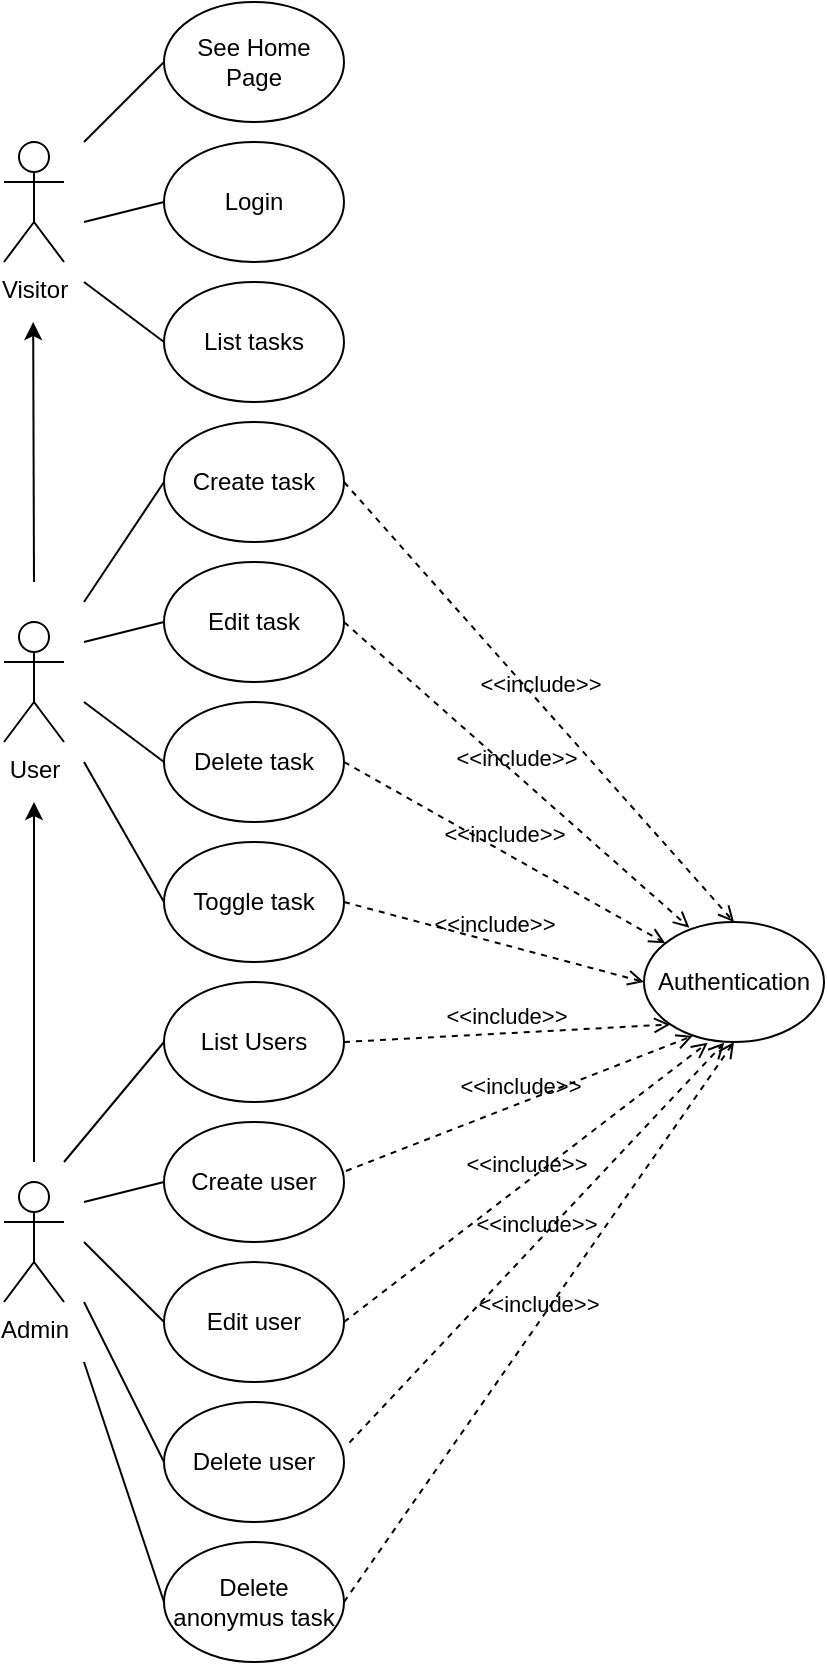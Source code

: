 <mxfile version="23.1.2" type="device">
  <diagram id="C5RBs43oDa-KdzZeNtuy" name="Page-1">
    <mxGraphModel dx="1054" dy="633" grid="1" gridSize="10" guides="1" tooltips="1" connect="1" arrows="1" fold="1" page="1" pageScale="1" pageWidth="827" pageHeight="1169" math="0" shadow="0">
      <root>
        <mxCell id="WIyWlLk6GJQsqaUBKTNV-0" />
        <mxCell id="WIyWlLk6GJQsqaUBKTNV-1" parent="WIyWlLk6GJQsqaUBKTNV-0" />
        <mxCell id="uEpNzmksZ9OGXqbq-Mdp-0" value="Visitor" style="shape=umlActor;verticalLabelPosition=bottom;verticalAlign=top;html=1;outlineConnect=0;" vertex="1" parent="WIyWlLk6GJQsqaUBKTNV-1">
          <mxGeometry x="110" y="100" width="30" height="60" as="geometry" />
        </mxCell>
        <mxCell id="uEpNzmksZ9OGXqbq-Mdp-1" value="User" style="shape=umlActor;verticalLabelPosition=bottom;verticalAlign=top;html=1;outlineConnect=0;" vertex="1" parent="WIyWlLk6GJQsqaUBKTNV-1">
          <mxGeometry x="110" y="340" width="30" height="60" as="geometry" />
        </mxCell>
        <mxCell id="uEpNzmksZ9OGXqbq-Mdp-2" value="Admin" style="shape=umlActor;verticalLabelPosition=bottom;verticalAlign=top;html=1;outlineConnect=0;" vertex="1" parent="WIyWlLk6GJQsqaUBKTNV-1">
          <mxGeometry x="110" y="620" width="30" height="60" as="geometry" />
        </mxCell>
        <mxCell id="uEpNzmksZ9OGXqbq-Mdp-3" value="" style="endArrow=classic;html=1;rounded=0;" edge="1" parent="WIyWlLk6GJQsqaUBKTNV-1">
          <mxGeometry width="50" height="50" relative="1" as="geometry">
            <mxPoint x="125" y="610" as="sourcePoint" />
            <mxPoint x="125" y="430" as="targetPoint" />
          </mxGeometry>
        </mxCell>
        <mxCell id="uEpNzmksZ9OGXqbq-Mdp-5" value="" style="endArrow=classic;html=1;rounded=0;" edge="1" parent="WIyWlLk6GJQsqaUBKTNV-1">
          <mxGeometry width="50" height="50" relative="1" as="geometry">
            <mxPoint x="125" y="320" as="sourcePoint" />
            <mxPoint x="124.58" y="190" as="targetPoint" />
          </mxGeometry>
        </mxCell>
        <mxCell id="uEpNzmksZ9OGXqbq-Mdp-6" value="See Home Page" style="ellipse;whiteSpace=wrap;html=1;" vertex="1" parent="WIyWlLk6GJQsqaUBKTNV-1">
          <mxGeometry x="190" y="30" width="90" height="60" as="geometry" />
        </mxCell>
        <mxCell id="uEpNzmksZ9OGXqbq-Mdp-7" value="Login" style="ellipse;whiteSpace=wrap;html=1;" vertex="1" parent="WIyWlLk6GJQsqaUBKTNV-1">
          <mxGeometry x="190" y="100" width="90" height="60" as="geometry" />
        </mxCell>
        <mxCell id="uEpNzmksZ9OGXqbq-Mdp-8" value="List tasks" style="ellipse;whiteSpace=wrap;html=1;" vertex="1" parent="WIyWlLk6GJQsqaUBKTNV-1">
          <mxGeometry x="190" y="170" width="90" height="60" as="geometry" />
        </mxCell>
        <mxCell id="uEpNzmksZ9OGXqbq-Mdp-11" value="List Users" style="ellipse;whiteSpace=wrap;html=1;" vertex="1" parent="WIyWlLk6GJQsqaUBKTNV-1">
          <mxGeometry x="190" y="520" width="90" height="60" as="geometry" />
        </mxCell>
        <mxCell id="uEpNzmksZ9OGXqbq-Mdp-13" value="Create task" style="ellipse;whiteSpace=wrap;html=1;" vertex="1" parent="WIyWlLk6GJQsqaUBKTNV-1">
          <mxGeometry x="190" y="240" width="90" height="60" as="geometry" />
        </mxCell>
        <mxCell id="uEpNzmksZ9OGXqbq-Mdp-14" value="Edit task" style="ellipse;whiteSpace=wrap;html=1;" vertex="1" parent="WIyWlLk6GJQsqaUBKTNV-1">
          <mxGeometry x="190" y="310" width="90" height="60" as="geometry" />
        </mxCell>
        <mxCell id="uEpNzmksZ9OGXqbq-Mdp-15" value="Delete task" style="ellipse;whiteSpace=wrap;html=1;" vertex="1" parent="WIyWlLk6GJQsqaUBKTNV-1">
          <mxGeometry x="190" y="380" width="90" height="60" as="geometry" />
        </mxCell>
        <mxCell id="uEpNzmksZ9OGXqbq-Mdp-16" value="Toggle task" style="ellipse;whiteSpace=wrap;html=1;" vertex="1" parent="WIyWlLk6GJQsqaUBKTNV-1">
          <mxGeometry x="190" y="450" width="90" height="60" as="geometry" />
        </mxCell>
        <mxCell id="uEpNzmksZ9OGXqbq-Mdp-17" value="Create user" style="ellipse;whiteSpace=wrap;html=1;" vertex="1" parent="WIyWlLk6GJQsqaUBKTNV-1">
          <mxGeometry x="190" y="590" width="90" height="60" as="geometry" />
        </mxCell>
        <mxCell id="uEpNzmksZ9OGXqbq-Mdp-18" value="Edit user" style="ellipse;whiteSpace=wrap;html=1;" vertex="1" parent="WIyWlLk6GJQsqaUBKTNV-1">
          <mxGeometry x="190" y="660" width="90" height="60" as="geometry" />
        </mxCell>
        <mxCell id="uEpNzmksZ9OGXqbq-Mdp-19" value="Delete user" style="ellipse;whiteSpace=wrap;html=1;" vertex="1" parent="WIyWlLk6GJQsqaUBKTNV-1">
          <mxGeometry x="190" y="730" width="90" height="60" as="geometry" />
        </mxCell>
        <mxCell id="uEpNzmksZ9OGXqbq-Mdp-21" value="Authentication" style="ellipse;whiteSpace=wrap;html=1;" vertex="1" parent="WIyWlLk6GJQsqaUBKTNV-1">
          <mxGeometry x="430" y="490" width="90" height="60" as="geometry" />
        </mxCell>
        <mxCell id="uEpNzmksZ9OGXqbq-Mdp-22" value="" style="endArrow=none;html=1;rounded=0;entryX=0;entryY=0.5;entryDx=0;entryDy=0;" edge="1" parent="WIyWlLk6GJQsqaUBKTNV-1" target="uEpNzmksZ9OGXqbq-Mdp-6">
          <mxGeometry width="50" height="50" relative="1" as="geometry">
            <mxPoint x="150" y="100" as="sourcePoint" />
            <mxPoint x="280" y="330" as="targetPoint" />
          </mxGeometry>
        </mxCell>
        <mxCell id="uEpNzmksZ9OGXqbq-Mdp-23" value="" style="endArrow=none;html=1;rounded=0;entryX=0;entryY=0.5;entryDx=0;entryDy=0;" edge="1" parent="WIyWlLk6GJQsqaUBKTNV-1" target="uEpNzmksZ9OGXqbq-Mdp-7">
          <mxGeometry width="50" height="50" relative="1" as="geometry">
            <mxPoint x="150" y="140" as="sourcePoint" />
            <mxPoint x="280" y="330" as="targetPoint" />
          </mxGeometry>
        </mxCell>
        <mxCell id="uEpNzmksZ9OGXqbq-Mdp-24" value="" style="endArrow=none;html=1;rounded=0;entryX=0;entryY=0.5;entryDx=0;entryDy=0;" edge="1" parent="WIyWlLk6GJQsqaUBKTNV-1" target="uEpNzmksZ9OGXqbq-Mdp-8">
          <mxGeometry width="50" height="50" relative="1" as="geometry">
            <mxPoint x="150" y="170" as="sourcePoint" />
            <mxPoint x="280" y="330" as="targetPoint" />
          </mxGeometry>
        </mxCell>
        <mxCell id="uEpNzmksZ9OGXqbq-Mdp-25" value="" style="endArrow=none;html=1;rounded=0;entryX=0;entryY=0.5;entryDx=0;entryDy=0;" edge="1" parent="WIyWlLk6GJQsqaUBKTNV-1">
          <mxGeometry width="50" height="50" relative="1" as="geometry">
            <mxPoint x="150" y="330" as="sourcePoint" />
            <mxPoint x="190.0" y="270" as="targetPoint" />
          </mxGeometry>
        </mxCell>
        <mxCell id="uEpNzmksZ9OGXqbq-Mdp-28" value="" style="endArrow=none;html=1;rounded=0;entryX=0;entryY=0.5;entryDx=0;entryDy=0;" edge="1" parent="WIyWlLk6GJQsqaUBKTNV-1" target="uEpNzmksZ9OGXqbq-Mdp-14">
          <mxGeometry width="50" height="50" relative="1" as="geometry">
            <mxPoint x="150" y="350" as="sourcePoint" />
            <mxPoint x="280" y="490" as="targetPoint" />
          </mxGeometry>
        </mxCell>
        <mxCell id="uEpNzmksZ9OGXqbq-Mdp-29" value="" style="endArrow=none;html=1;rounded=0;entryX=0;entryY=0.5;entryDx=0;entryDy=0;" edge="1" parent="WIyWlLk6GJQsqaUBKTNV-1" target="uEpNzmksZ9OGXqbq-Mdp-15">
          <mxGeometry width="50" height="50" relative="1" as="geometry">
            <mxPoint x="150" y="380" as="sourcePoint" />
            <mxPoint x="280" y="490" as="targetPoint" />
          </mxGeometry>
        </mxCell>
        <mxCell id="uEpNzmksZ9OGXqbq-Mdp-30" value="" style="endArrow=none;html=1;rounded=0;entryX=0;entryY=0.5;entryDx=0;entryDy=0;" edge="1" parent="WIyWlLk6GJQsqaUBKTNV-1" target="uEpNzmksZ9OGXqbq-Mdp-16">
          <mxGeometry width="50" height="50" relative="1" as="geometry">
            <mxPoint x="150" y="410" as="sourcePoint" />
            <mxPoint x="280" y="490" as="targetPoint" />
          </mxGeometry>
        </mxCell>
        <mxCell id="uEpNzmksZ9OGXqbq-Mdp-31" value="Delete anonymus task" style="ellipse;whiteSpace=wrap;html=1;" vertex="1" parent="WIyWlLk6GJQsqaUBKTNV-1">
          <mxGeometry x="190" y="800" width="90" height="60" as="geometry" />
        </mxCell>
        <mxCell id="uEpNzmksZ9OGXqbq-Mdp-32" value="" style="endArrow=none;html=1;rounded=0;entryX=0;entryY=0.5;entryDx=0;entryDy=0;" edge="1" parent="WIyWlLk6GJQsqaUBKTNV-1" target="uEpNzmksZ9OGXqbq-Mdp-11">
          <mxGeometry width="50" height="50" relative="1" as="geometry">
            <mxPoint x="140" y="610" as="sourcePoint" />
            <mxPoint x="280" y="560" as="targetPoint" />
          </mxGeometry>
        </mxCell>
        <mxCell id="uEpNzmksZ9OGXqbq-Mdp-33" value="" style="endArrow=none;html=1;rounded=0;entryX=0;entryY=0.5;entryDx=0;entryDy=0;" edge="1" parent="WIyWlLk6GJQsqaUBKTNV-1" target="uEpNzmksZ9OGXqbq-Mdp-17">
          <mxGeometry width="50" height="50" relative="1" as="geometry">
            <mxPoint x="150" y="630" as="sourcePoint" />
            <mxPoint x="280" y="560" as="targetPoint" />
          </mxGeometry>
        </mxCell>
        <mxCell id="uEpNzmksZ9OGXqbq-Mdp-34" value="" style="endArrow=none;html=1;rounded=0;entryX=0;entryY=0.5;entryDx=0;entryDy=0;" edge="1" parent="WIyWlLk6GJQsqaUBKTNV-1" target="uEpNzmksZ9OGXqbq-Mdp-18">
          <mxGeometry width="50" height="50" relative="1" as="geometry">
            <mxPoint x="150" y="650" as="sourcePoint" />
            <mxPoint x="280" y="560" as="targetPoint" />
          </mxGeometry>
        </mxCell>
        <mxCell id="uEpNzmksZ9OGXqbq-Mdp-35" value="" style="endArrow=none;html=1;rounded=0;entryX=0;entryY=0.5;entryDx=0;entryDy=0;" edge="1" parent="WIyWlLk6GJQsqaUBKTNV-1" target="uEpNzmksZ9OGXqbq-Mdp-19">
          <mxGeometry width="50" height="50" relative="1" as="geometry">
            <mxPoint x="150" y="680" as="sourcePoint" />
            <mxPoint x="280" y="560" as="targetPoint" />
          </mxGeometry>
        </mxCell>
        <mxCell id="uEpNzmksZ9OGXqbq-Mdp-36" value="" style="endArrow=none;html=1;rounded=0;entryX=0;entryY=0.5;entryDx=0;entryDy=0;" edge="1" parent="WIyWlLk6GJQsqaUBKTNV-1" target="uEpNzmksZ9OGXqbq-Mdp-31">
          <mxGeometry width="50" height="50" relative="1" as="geometry">
            <mxPoint x="150" y="710" as="sourcePoint" />
            <mxPoint x="280" y="560" as="targetPoint" />
          </mxGeometry>
        </mxCell>
        <mxCell id="uEpNzmksZ9OGXqbq-Mdp-40" value="&amp;lt;&amp;lt;include&amp;gt;&amp;gt;" style="html=1;verticalAlign=bottom;labelBackgroundColor=none;endArrow=open;endFill=0;dashed=1;rounded=0;exitX=1;exitY=0.5;exitDx=0;exitDy=0;entryX=0.5;entryY=0;entryDx=0;entryDy=0;" edge="1" parent="WIyWlLk6GJQsqaUBKTNV-1" source="uEpNzmksZ9OGXqbq-Mdp-13" target="uEpNzmksZ9OGXqbq-Mdp-21">
          <mxGeometry width="160" relative="1" as="geometry">
            <mxPoint x="410" y="470" as="sourcePoint" />
            <mxPoint x="410" y="460" as="targetPoint" />
          </mxGeometry>
        </mxCell>
        <mxCell id="uEpNzmksZ9OGXqbq-Mdp-41" value="&amp;lt;&amp;lt;include&amp;gt;&amp;gt;" style="html=1;verticalAlign=bottom;labelBackgroundColor=none;endArrow=open;endFill=0;dashed=1;rounded=0;exitX=1;exitY=0.5;exitDx=0;exitDy=0;entryX=0.252;entryY=0.047;entryDx=0;entryDy=0;entryPerimeter=0;" edge="1" parent="WIyWlLk6GJQsqaUBKTNV-1" source="uEpNzmksZ9OGXqbq-Mdp-14" target="uEpNzmksZ9OGXqbq-Mdp-21">
          <mxGeometry width="160" relative="1" as="geometry">
            <mxPoint x="290" y="280" as="sourcePoint" />
            <mxPoint x="410" y="480" as="targetPoint" />
          </mxGeometry>
        </mxCell>
        <mxCell id="uEpNzmksZ9OGXqbq-Mdp-42" value="&amp;lt;&amp;lt;include&amp;gt;&amp;gt;" style="html=1;verticalAlign=bottom;labelBackgroundColor=none;endArrow=open;endFill=0;dashed=1;rounded=0;exitX=1;exitY=0.5;exitDx=0;exitDy=0;" edge="1" parent="WIyWlLk6GJQsqaUBKTNV-1" source="uEpNzmksZ9OGXqbq-Mdp-15" target="uEpNzmksZ9OGXqbq-Mdp-21">
          <mxGeometry width="160" relative="1" as="geometry">
            <mxPoint x="300" y="290" as="sourcePoint" />
            <mxPoint x="410" y="490" as="targetPoint" />
          </mxGeometry>
        </mxCell>
        <mxCell id="uEpNzmksZ9OGXqbq-Mdp-43" value="&amp;lt;&amp;lt;include&amp;gt;&amp;gt;" style="html=1;verticalAlign=bottom;labelBackgroundColor=none;endArrow=open;endFill=0;dashed=1;rounded=0;exitX=1;exitY=0.5;exitDx=0;exitDy=0;entryX=0;entryY=0.5;entryDx=0;entryDy=0;" edge="1" parent="WIyWlLk6GJQsqaUBKTNV-1" source="uEpNzmksZ9OGXqbq-Mdp-16" target="uEpNzmksZ9OGXqbq-Mdp-21">
          <mxGeometry width="160" relative="1" as="geometry">
            <mxPoint x="310" y="300" as="sourcePoint" />
            <mxPoint x="410" y="500" as="targetPoint" />
          </mxGeometry>
        </mxCell>
        <mxCell id="uEpNzmksZ9OGXqbq-Mdp-44" value="&amp;lt;&amp;lt;include&amp;gt;&amp;gt;" style="html=1;verticalAlign=bottom;labelBackgroundColor=none;endArrow=open;endFill=0;dashed=1;rounded=0;exitX=1;exitY=0.5;exitDx=0;exitDy=0;entryX=0;entryY=1;entryDx=0;entryDy=0;" edge="1" parent="WIyWlLk6GJQsqaUBKTNV-1" source="uEpNzmksZ9OGXqbq-Mdp-11" target="uEpNzmksZ9OGXqbq-Mdp-21">
          <mxGeometry width="160" relative="1" as="geometry">
            <mxPoint x="320" y="310" as="sourcePoint" />
            <mxPoint x="450" y="500" as="targetPoint" />
          </mxGeometry>
        </mxCell>
        <mxCell id="uEpNzmksZ9OGXqbq-Mdp-45" value="&amp;lt;&amp;lt;include&amp;gt;&amp;gt;" style="html=1;verticalAlign=bottom;labelBackgroundColor=none;endArrow=open;endFill=0;dashed=1;rounded=0;exitX=1.011;exitY=0.408;exitDx=0;exitDy=0;exitPerimeter=0;entryX=0.27;entryY=0.95;entryDx=0;entryDy=0;entryPerimeter=0;" edge="1" parent="WIyWlLk6GJQsqaUBKTNV-1" source="uEpNzmksZ9OGXqbq-Mdp-17" target="uEpNzmksZ9OGXqbq-Mdp-21">
          <mxGeometry width="160" relative="1" as="geometry">
            <mxPoint x="330" y="320" as="sourcePoint" />
            <mxPoint x="460" y="510" as="targetPoint" />
          </mxGeometry>
        </mxCell>
        <mxCell id="uEpNzmksZ9OGXqbq-Mdp-46" value="&amp;lt;&amp;lt;include&amp;gt;&amp;gt;" style="html=1;verticalAlign=bottom;labelBackgroundColor=none;endArrow=open;endFill=0;dashed=1;rounded=0;exitX=1;exitY=0.5;exitDx=0;exitDy=0;entryX=0.354;entryY=1.006;entryDx=0;entryDy=0;entryPerimeter=0;" edge="1" parent="WIyWlLk6GJQsqaUBKTNV-1" source="uEpNzmksZ9OGXqbq-Mdp-18" target="uEpNzmksZ9OGXqbq-Mdp-21">
          <mxGeometry width="160" relative="1" as="geometry">
            <mxPoint x="291" y="624" as="sourcePoint" />
            <mxPoint x="464" y="557" as="targetPoint" />
          </mxGeometry>
        </mxCell>
        <mxCell id="uEpNzmksZ9OGXqbq-Mdp-47" value="&amp;lt;&amp;lt;include&amp;gt;&amp;gt;" style="html=1;verticalAlign=bottom;labelBackgroundColor=none;endArrow=open;endFill=0;dashed=1;rounded=0;exitX=1.03;exitY=0.339;exitDx=0;exitDy=0;exitPerimeter=0;entryX=0.446;entryY=1.006;entryDx=0;entryDy=0;entryPerimeter=0;" edge="1" parent="WIyWlLk6GJQsqaUBKTNV-1" source="uEpNzmksZ9OGXqbq-Mdp-19" target="uEpNzmksZ9OGXqbq-Mdp-21">
          <mxGeometry width="160" relative="1" as="geometry">
            <mxPoint x="301" y="634" as="sourcePoint" />
            <mxPoint x="474" y="567" as="targetPoint" />
          </mxGeometry>
        </mxCell>
        <mxCell id="uEpNzmksZ9OGXqbq-Mdp-48" value="&amp;lt;&amp;lt;include&amp;gt;&amp;gt;" style="html=1;verticalAlign=bottom;labelBackgroundColor=none;endArrow=open;endFill=0;dashed=1;rounded=0;exitX=1;exitY=0.5;exitDx=0;exitDy=0;entryX=0.5;entryY=1;entryDx=0;entryDy=0;" edge="1" parent="WIyWlLk6GJQsqaUBKTNV-1" source="uEpNzmksZ9OGXqbq-Mdp-31" target="uEpNzmksZ9OGXqbq-Mdp-21">
          <mxGeometry width="160" relative="1" as="geometry">
            <mxPoint x="311" y="644" as="sourcePoint" />
            <mxPoint x="484" y="577" as="targetPoint" />
          </mxGeometry>
        </mxCell>
      </root>
    </mxGraphModel>
  </diagram>
</mxfile>
